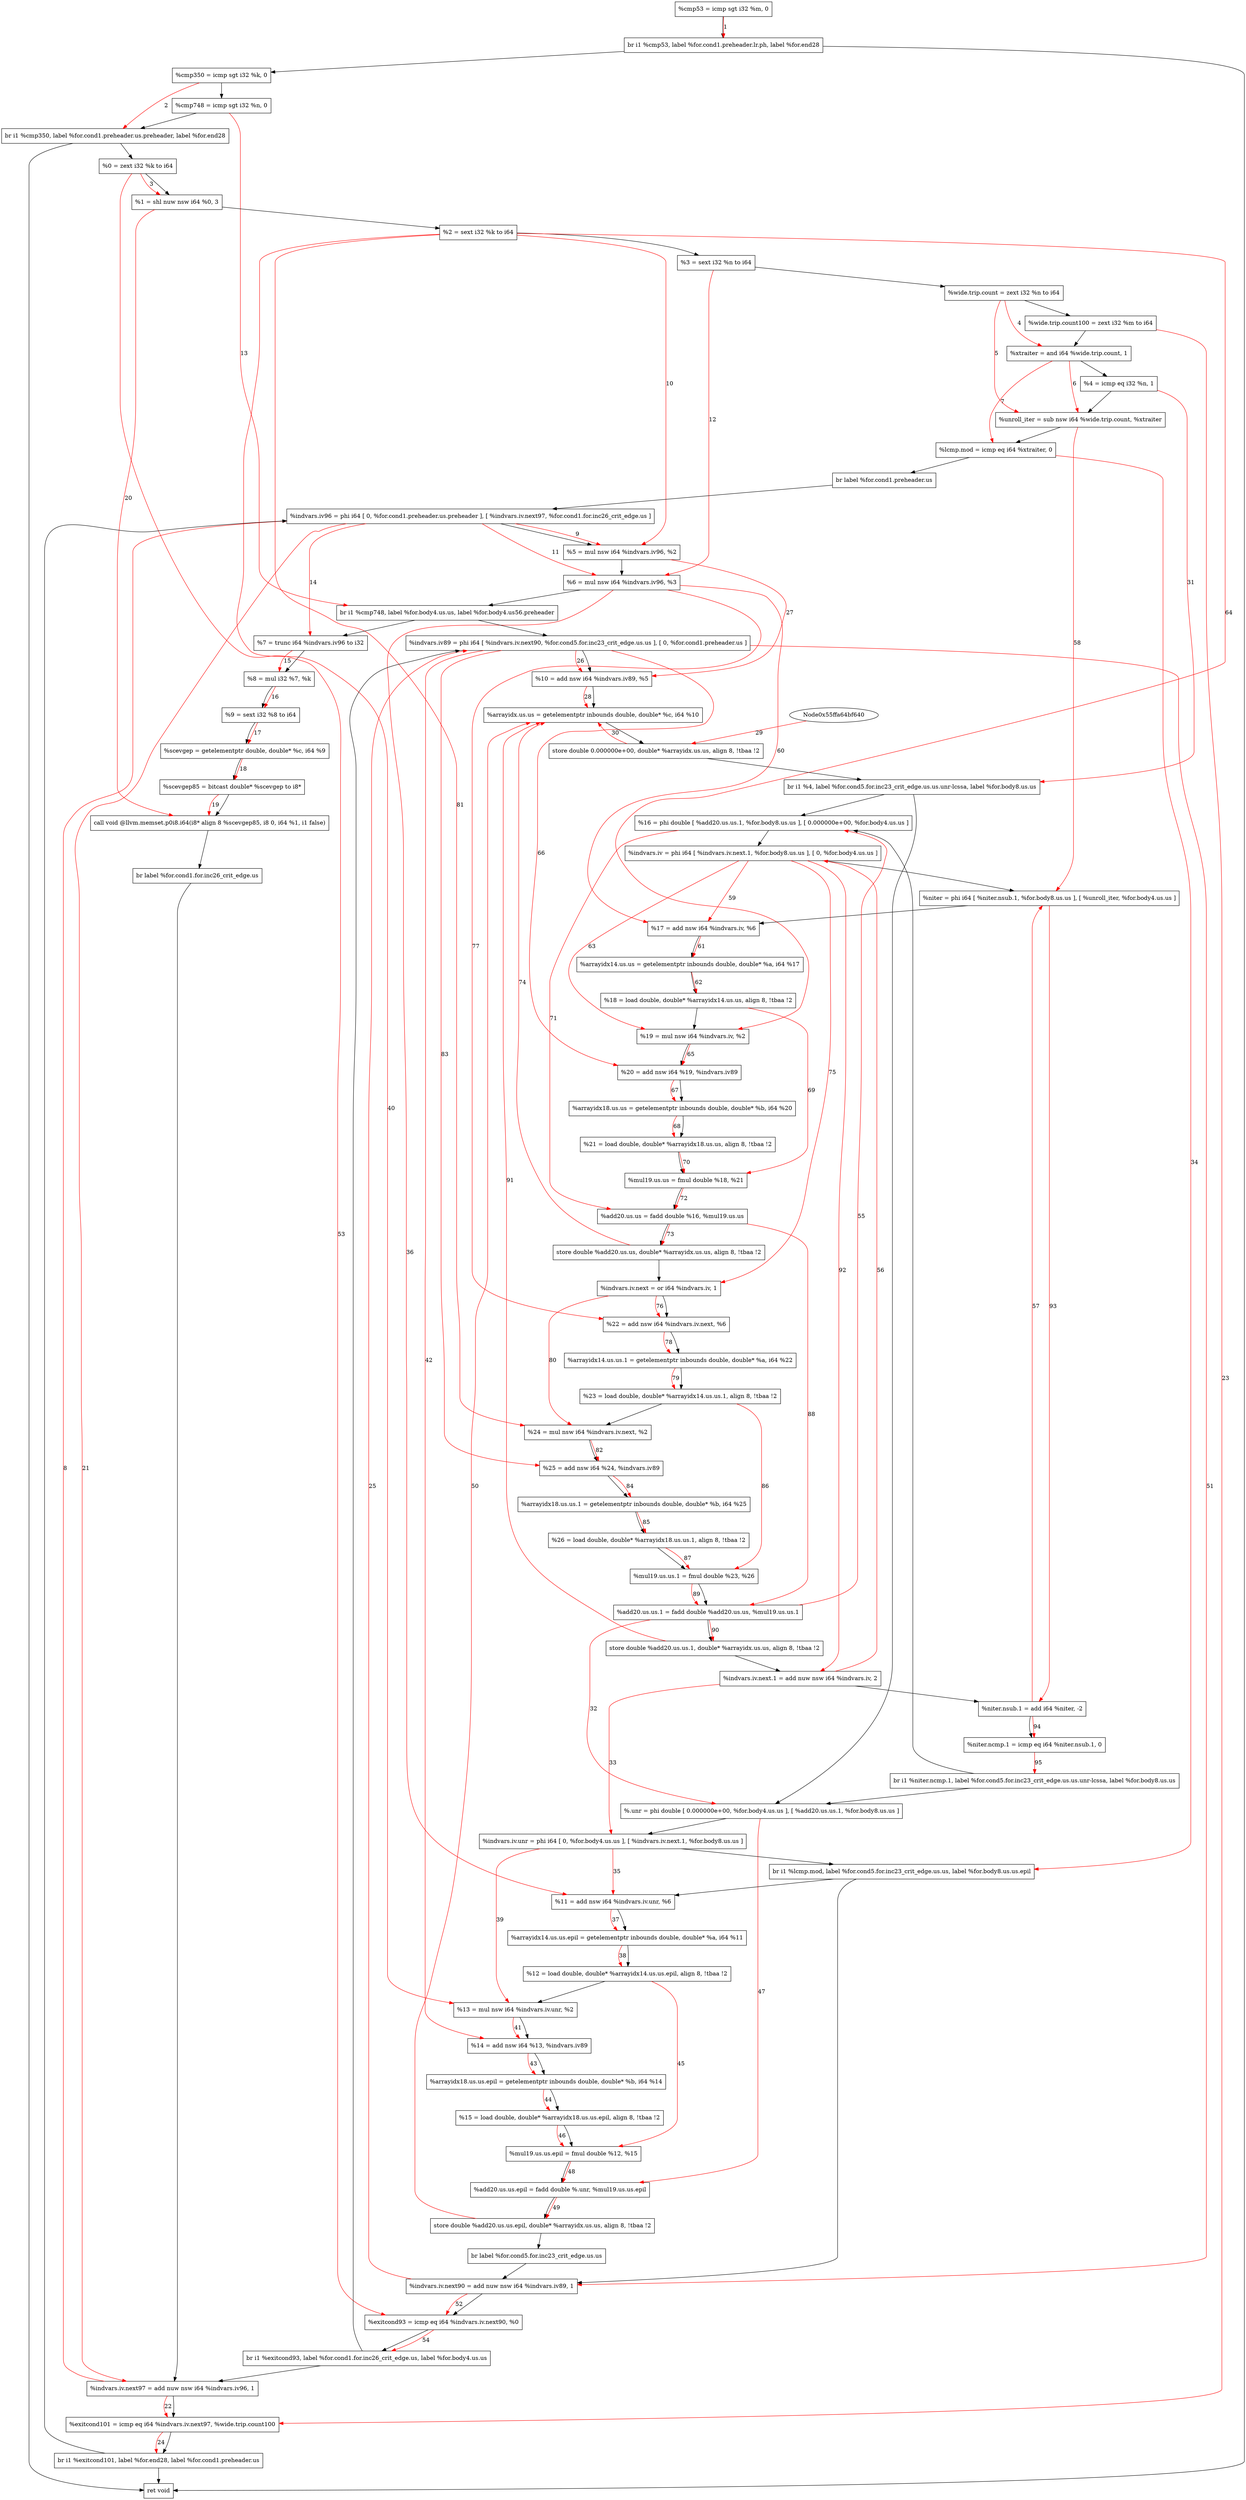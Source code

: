 digraph "CDFG for'func' function" {
	Node0x55ffa64bcda0[shape=record, label="  %cmp53 = icmp sgt i32 %m, 0"]
	Node0x55ffa6446c98[shape=record, label="  br i1 %cmp53, label %for.cond1.preheader.lr.ph, label %for.end28"]
	Node0x55ffa64bd030[shape=record, label="  %cmp350 = icmp sgt i32 %k, 0"]
	Node0x55ffa64bd0c0[shape=record, label="  %cmp748 = icmp sgt i32 %n, 0"]
	Node0x55ffa6446db8[shape=record, label="  br i1 %cmp350, label %for.cond1.preheader.us.preheader, label %for.end28"]
	Node0x55ffa64bc6e8[shape=record, label="  %0 = zext i32 %k to i64"]
	Node0x55ffa64bd3a0[shape=record, label="  %1 = shl nuw nsw i64 %0, 3"]
	Node0x55ffa64bd418[shape=record, label="  %2 = sext i32 %k to i64"]
	Node0x55ffa64bd478[shape=record, label="  %3 = sext i32 %n to i64"]
	Node0x55ffa64bd4d8[shape=record, label="  %wide.trip.count = zext i32 %n to i64"]
	Node0x55ffa64bd598[shape=record, label="  %wide.trip.count100 = zext i32 %m to i64"]
	Node0x55ffa64bd670[shape=record, label="  %xtraiter = and i64 %wide.trip.count, 1"]
	Node0x55ffa64bd740[shape=record, label="  %4 = icmp eq i32 %n, 1"]
	Node0x55ffa64bd800[shape=record, label="  %unroll_iter = sub nsw i64 %wide.trip.count, %xtraiter"]
	Node0x55ffa64bd8a0[shape=record, label="  %lcmp.mod = icmp eq i64 %xtraiter, 0"]
	Node0x55ffa64bda38[shape=record, label="  br label %for.cond1.preheader.us"]
	Node0x55ffa64bdbd8[shape=record, label="  %indvars.iv96 = phi i64 [ 0, %for.cond1.preheader.us.preheader ], [ %indvars.iv.next97, %for.cond1.for.inc26_crit_edge.us ]"]
	Node0x55ffa64bdca0[shape=record, label="  %5 = mul nsw i64 %indvars.iv96, %2"]
	Node0x55ffa64bdd10[shape=record, label="  %6 = mul nsw i64 %indvars.iv96, %3"]
	Node0x55ffa6452228[shape=record, label="  br i1 %cmp748, label %for.body4.us.us, label %for.body4.us56.preheader"]
	Node0x55ffa64bdf08[shape=record, label="  %7 = trunc i64 %indvars.iv96 to i32"]
	Node0x55ffa64bdfb0[shape=record, label="  %8 = mul i32 %7, %k"]
	Node0x55ffa64be008[shape=record, label="  %9 = sext i32 %8 to i64"]
	Node0x55ffa64be080[shape=record, label="  %scevgep = getelementptr double, double* %c, i64 %9"]
	Node0x55ffa64be0e8[shape=record, label="  %scevgep85 = bitcast double* %scevgep to i8*"]
	Node0x55ffa64be818[shape=record, label="  call void @llvm.memset.p0i8.i64(i8* align 8 %scevgep85, i8 0, i64 %1, i1 false)"]
	Node0x55ffa64be8b8[shape=record, label="  br label %for.cond1.for.inc26_crit_edge.us"]
	Node0x55ffa64be930[shape=record, label="  %indvars.iv.next97 = add nuw nsw i64 %indvars.iv96, 1"]
	Node0x55ffa64be9a0[shape=record, label="  %exitcond101 = icmp eq i64 %indvars.iv.next97, %wide.trip.count100"]
	Node0x55ffa6452588[shape=record, label="  br i1 %exitcond101, label %for.end28, label %for.cond1.preheader.us"]
	Node0x55ffa64beaa8[shape=record, label="  %indvars.iv89 = phi i64 [ %indvars.iv.next90, %for.cond5.for.inc23_crit_edge.us.us ], [ 0, %for.cond1.preheader.us ]"]
	Node0x55ffa64beb70[shape=record, label="  %10 = add nsw i64 %indvars.iv89, %5"]
	Node0x55ffa64bebe0[shape=record, label="  %arrayidx.us.us = getelementptr inbounds double, double* %c, i64 %10"]
	Node0x55ffa64bf6b0[shape=record, label="  store double 0.000000e+00, double* %arrayidx.us.us, align 8, !tbaa !2"]
	Node0x55ffa64c0888[shape=record, label="  br i1 %4, label %for.cond5.for.inc23_crit_edge.us.us.unr-lcssa, label %for.body8.us.us"]
	Node0x55ffa64c11b8[shape=record, label="  %.unr = phi double [ 0.000000e+00, %for.body4.us.us ], [ %add20.us.us.1, %for.body8.us.us ]"]
	Node0x55ffa64c1358[shape=record, label="  %indvars.iv.unr = phi i64 [ 0, %for.body4.us.us ], [ %indvars.iv.next.1, %for.body8.us.us ]"]
	Node0x55ffa64c1568[shape=record, label="  br i1 %lcmp.mod, label %for.cond5.for.inc23_crit_edge.us.us, label %for.body8.us.us.epil"]
	Node0x55ffa64c1610[shape=record, label="  %11 = add nsw i64 %indvars.iv.unr, %6"]
	Node0x55ffa64c1680[shape=record, label="  %arrayidx14.us.us.epil = getelementptr inbounds double, double* %a, i64 %11"]
	Node0x55ffa64c14b8[shape=record, label="  %12 = load double, double* %arrayidx14.us.us.epil, align 8, !tbaa !2"]
	Node0x55ffa64c1da0[shape=record, label="  %13 = mul nsw i64 %indvars.iv.unr, %2"]
	Node0x55ffa64c1e10[shape=record, label="  %14 = add nsw i64 %13, %indvars.iv89"]
	Node0x55ffa64c1e80[shape=record, label="  %arrayidx18.us.us.epil = getelementptr inbounds double, double* %b, i64 %14"]
	Node0x55ffa64c1f18[shape=record, label="  %15 = load double, double* %arrayidx18.us.us.epil, align 8, !tbaa !2"]
	Node0x55ffa64c1f90[shape=record, label="  %mul19.us.us.epil = fmul double %12, %15"]
	Node0x55ffa64c2030[shape=record, label="  %add20.us.us.epil = fadd double %.unr, %mul19.us.us.epil"]
	Node0x55ffa64c20d0[shape=record, label="  store double %add20.us.us.epil, double* %arrayidx.us.us, align 8, !tbaa !2"]
	Node0x55ffa64c2138[shape=record, label="  br label %for.cond5.for.inc23_crit_edge.us.us"]
	Node0x55ffa64c21b0[shape=record, label="  %indvars.iv.next90 = add nuw nsw i64 %indvars.iv89, 1"]
	Node0x55ffa64c2220[shape=record, label="  %exitcond93 = icmp eq i64 %indvars.iv.next90, %0"]
	Node0x55ffa64c22a8[shape=record, label="  br i1 %exitcond93, label %for.cond1.for.inc26_crit_edge.us, label %for.body4.us.us"]
	Node0x55ffa64c22f8[shape=record, label="  %16 = phi double [ %add20.us.us.1, %for.body8.us.us ], [ 0.000000e+00, %for.body4.us.us ]"]
	Node0x55ffa64c2398[shape=record, label="  %indvars.iv = phi i64 [ %indvars.iv.next.1, %for.body8.us.us ], [ 0, %for.body4.us.us ]"]
	Node0x55ffa64c2438[shape=record, label="  %niter = phi i64 [ %niter.nsub.1, %for.body8.us.us ], [ %unroll_iter, %for.body4.us.us ]"]
	Node0x55ffa64c2500[shape=record, label="  %17 = add nsw i64 %indvars.iv, %6"]
	Node0x55ffa64c2570[shape=record, label="  %arrayidx14.us.us = getelementptr inbounds double, double* %a, i64 %17"]
	Node0x55ffa64bdde8[shape=record, label="  %18 = load double, double* %arrayidx14.us.us, align 8, !tbaa !2"]
	Node0x55ffa64c2650[shape=record, label="  %19 = mul nsw i64 %indvars.iv, %2"]
	Node0x55ffa64c26c0[shape=record, label="  %20 = add nsw i64 %19, %indvars.iv89"]
	Node0x55ffa64c2730[shape=record, label="  %arrayidx18.us.us = getelementptr inbounds double, double* %b, i64 %20"]
	Node0x55ffa64bd9d8[shape=record, label="  %21 = load double, double* %arrayidx18.us.us, align 8, !tbaa !2"]
	Node0x55ffa64c27e0[shape=record, label="  %mul19.us.us = fmul double %18, %21"]
	Node0x55ffa64c2850[shape=record, label="  %add20.us.us = fadd double %16, %mul19.us.us"]
	Node0x55ffa64c28c0[shape=record, label="  store double %add20.us.us, double* %arrayidx.us.us, align 8, !tbaa !2"]
	Node0x55ffa64c2940[shape=record, label="  %indvars.iv.next = or i64 %indvars.iv, 1"]
	Node0x55ffa64c2a10[shape=record, label="  %22 = add nsw i64 %indvars.iv.next, %6"]
	Node0x55ffa64c2a80[shape=record, label="  %arrayidx14.us.us.1 = getelementptr inbounds double, double* %a, i64 %22"]
	Node0x55ffa64c3168[shape=record, label="  %23 = load double, double* %arrayidx14.us.us.1, align 8, !tbaa !2"]
	Node0x55ffa64c31e0[shape=record, label="  %24 = mul nsw i64 %indvars.iv.next, %2"]
	Node0x55ffa64c3250[shape=record, label="  %25 = add nsw i64 %24, %indvars.iv89"]
	Node0x55ffa64c32c0[shape=record, label="  %arrayidx18.us.us.1 = getelementptr inbounds double, double* %b, i64 %25"]
	Node0x55ffa64c3358[shape=record, label="  %26 = load double, double* %arrayidx18.us.us.1, align 8, !tbaa !2"]
	Node0x55ffa64c33d0[shape=record, label="  %mul19.us.us.1 = fmul double %23, %26"]
	Node0x55ffa64c3440[shape=record, label="  %add20.us.us.1 = fadd double %add20.us.us, %mul19.us.us.1"]
	Node0x55ffa64c34b0[shape=record, label="  store double %add20.us.us.1, double* %arrayidx.us.us, align 8, !tbaa !2"]
	Node0x55ffa64c3530[shape=record, label="  %indvars.iv.next.1 = add nuw nsw i64 %indvars.iv, 2"]
	Node0x55ffa64c35a0[shape=record, label="  %niter.nsub.1 = add i64 %niter, -2"]
	Node0x55ffa64c3610[shape=record, label="  %niter.ncmp.1 = icmp eq i64 %niter.nsub.1, 0"]
	Node0x55ffa6452348[shape=record, label="  br i1 %niter.ncmp.1, label %for.cond5.for.inc23_crit_edge.us.us.unr-lcssa, label %for.body8.us.us"]
	Node0x55ffa64c0640[shape=record, label="  ret void"]
	Node0x55ffa64bcda0 -> Node0x55ffa6446c98
	Node0x55ffa6446c98 -> Node0x55ffa64bd030
	Node0x55ffa6446c98 -> Node0x55ffa64c0640
	Node0x55ffa64bd030 -> Node0x55ffa64bd0c0
	Node0x55ffa64bd0c0 -> Node0x55ffa6446db8
	Node0x55ffa6446db8 -> Node0x55ffa64bc6e8
	Node0x55ffa6446db8 -> Node0x55ffa64c0640
	Node0x55ffa64bc6e8 -> Node0x55ffa64bd3a0
	Node0x55ffa64bd3a0 -> Node0x55ffa64bd418
	Node0x55ffa64bd418 -> Node0x55ffa64bd478
	Node0x55ffa64bd478 -> Node0x55ffa64bd4d8
	Node0x55ffa64bd4d8 -> Node0x55ffa64bd598
	Node0x55ffa64bd598 -> Node0x55ffa64bd670
	Node0x55ffa64bd670 -> Node0x55ffa64bd740
	Node0x55ffa64bd740 -> Node0x55ffa64bd800
	Node0x55ffa64bd800 -> Node0x55ffa64bd8a0
	Node0x55ffa64bd8a0 -> Node0x55ffa64bda38
	Node0x55ffa64bda38 -> Node0x55ffa64bdbd8
	Node0x55ffa64bdbd8 -> Node0x55ffa64bdca0
	Node0x55ffa64bdca0 -> Node0x55ffa64bdd10
	Node0x55ffa64bdd10 -> Node0x55ffa6452228
	Node0x55ffa6452228 -> Node0x55ffa64beaa8
	Node0x55ffa6452228 -> Node0x55ffa64bdf08
	Node0x55ffa64bdf08 -> Node0x55ffa64bdfb0
	Node0x55ffa64bdfb0 -> Node0x55ffa64be008
	Node0x55ffa64be008 -> Node0x55ffa64be080
	Node0x55ffa64be080 -> Node0x55ffa64be0e8
	Node0x55ffa64be0e8 -> Node0x55ffa64be818
	Node0x55ffa64be818 -> Node0x55ffa64be8b8
	Node0x55ffa64be8b8 -> Node0x55ffa64be930
	Node0x55ffa64be930 -> Node0x55ffa64be9a0
	Node0x55ffa64be9a0 -> Node0x55ffa6452588
	Node0x55ffa6452588 -> Node0x55ffa64c0640
	Node0x55ffa6452588 -> Node0x55ffa64bdbd8
	Node0x55ffa64beaa8 -> Node0x55ffa64beb70
	Node0x55ffa64beb70 -> Node0x55ffa64bebe0
	Node0x55ffa64bebe0 -> Node0x55ffa64bf6b0
	Node0x55ffa64bf6b0 -> Node0x55ffa64c0888
	Node0x55ffa64c0888 -> Node0x55ffa64c11b8
	Node0x55ffa64c0888 -> Node0x55ffa64c22f8
	Node0x55ffa64c11b8 -> Node0x55ffa64c1358
	Node0x55ffa64c1358 -> Node0x55ffa64c1568
	Node0x55ffa64c1568 -> Node0x55ffa64c21b0
	Node0x55ffa64c1568 -> Node0x55ffa64c1610
	Node0x55ffa64c1610 -> Node0x55ffa64c1680
	Node0x55ffa64c1680 -> Node0x55ffa64c14b8
	Node0x55ffa64c14b8 -> Node0x55ffa64c1da0
	Node0x55ffa64c1da0 -> Node0x55ffa64c1e10
	Node0x55ffa64c1e10 -> Node0x55ffa64c1e80
	Node0x55ffa64c1e80 -> Node0x55ffa64c1f18
	Node0x55ffa64c1f18 -> Node0x55ffa64c1f90
	Node0x55ffa64c1f90 -> Node0x55ffa64c2030
	Node0x55ffa64c2030 -> Node0x55ffa64c20d0
	Node0x55ffa64c20d0 -> Node0x55ffa64c2138
	Node0x55ffa64c2138 -> Node0x55ffa64c21b0
	Node0x55ffa64c21b0 -> Node0x55ffa64c2220
	Node0x55ffa64c2220 -> Node0x55ffa64c22a8
	Node0x55ffa64c22a8 -> Node0x55ffa64be930
	Node0x55ffa64c22a8 -> Node0x55ffa64beaa8
	Node0x55ffa64c22f8 -> Node0x55ffa64c2398
	Node0x55ffa64c2398 -> Node0x55ffa64c2438
	Node0x55ffa64c2438 -> Node0x55ffa64c2500
	Node0x55ffa64c2500 -> Node0x55ffa64c2570
	Node0x55ffa64c2570 -> Node0x55ffa64bdde8
	Node0x55ffa64bdde8 -> Node0x55ffa64c2650
	Node0x55ffa64c2650 -> Node0x55ffa64c26c0
	Node0x55ffa64c26c0 -> Node0x55ffa64c2730
	Node0x55ffa64c2730 -> Node0x55ffa64bd9d8
	Node0x55ffa64bd9d8 -> Node0x55ffa64c27e0
	Node0x55ffa64c27e0 -> Node0x55ffa64c2850
	Node0x55ffa64c2850 -> Node0x55ffa64c28c0
	Node0x55ffa64c28c0 -> Node0x55ffa64c2940
	Node0x55ffa64c2940 -> Node0x55ffa64c2a10
	Node0x55ffa64c2a10 -> Node0x55ffa64c2a80
	Node0x55ffa64c2a80 -> Node0x55ffa64c3168
	Node0x55ffa64c3168 -> Node0x55ffa64c31e0
	Node0x55ffa64c31e0 -> Node0x55ffa64c3250
	Node0x55ffa64c3250 -> Node0x55ffa64c32c0
	Node0x55ffa64c32c0 -> Node0x55ffa64c3358
	Node0x55ffa64c3358 -> Node0x55ffa64c33d0
	Node0x55ffa64c33d0 -> Node0x55ffa64c3440
	Node0x55ffa64c3440 -> Node0x55ffa64c34b0
	Node0x55ffa64c34b0 -> Node0x55ffa64c3530
	Node0x55ffa64c3530 -> Node0x55ffa64c35a0
	Node0x55ffa64c35a0 -> Node0x55ffa64c3610
	Node0x55ffa64c3610 -> Node0x55ffa6452348
	Node0x55ffa6452348 -> Node0x55ffa64c11b8
	Node0x55ffa6452348 -> Node0x55ffa64c22f8
edge [color=red]
	Node0x55ffa64bcda0 -> Node0x55ffa6446c98[label="1"]
	Node0x55ffa64bd030 -> Node0x55ffa6446db8[label="2"]
	Node0x55ffa64bc6e8 -> Node0x55ffa64bd3a0[label="3"]
	Node0x55ffa64bd4d8 -> Node0x55ffa64bd670[label="4"]
	Node0x55ffa64bd4d8 -> Node0x55ffa64bd800[label="5"]
	Node0x55ffa64bd670 -> Node0x55ffa64bd800[label="6"]
	Node0x55ffa64bd670 -> Node0x55ffa64bd8a0[label="7"]
	Node0x55ffa64be930 -> Node0x55ffa64bdbd8[label="8"]
	Node0x55ffa64bdbd8 -> Node0x55ffa64bdca0[label="9"]
	Node0x55ffa64bd418 -> Node0x55ffa64bdca0[label="10"]
	Node0x55ffa64bdbd8 -> Node0x55ffa64bdd10[label="11"]
	Node0x55ffa64bd478 -> Node0x55ffa64bdd10[label="12"]
	Node0x55ffa64bd0c0 -> Node0x55ffa6452228[label="13"]
	Node0x55ffa64bdbd8 -> Node0x55ffa64bdf08[label="14"]
	Node0x55ffa64bdf08 -> Node0x55ffa64bdfb0[label="15"]
	Node0x55ffa64bdfb0 -> Node0x55ffa64be008[label="16"]
	Node0x55ffa64be008 -> Node0x55ffa64be080[label="17"]
	Node0x55ffa64be080 -> Node0x55ffa64be0e8[label="18"]
	Node0x55ffa64be0e8 -> Node0x55ffa64be818[label="19"]
	Node0x55ffa64bd3a0 -> Node0x55ffa64be818[label="20"]
	Node0x55ffa64bdbd8 -> Node0x55ffa64be930[label="21"]
	Node0x55ffa64be930 -> Node0x55ffa64be9a0[label="22"]
	Node0x55ffa64bd598 -> Node0x55ffa64be9a0[label="23"]
	Node0x55ffa64be9a0 -> Node0x55ffa6452588[label="24"]
	Node0x55ffa64c21b0 -> Node0x55ffa64beaa8[label="25"]
	Node0x55ffa64beaa8 -> Node0x55ffa64beb70[label="26"]
	Node0x55ffa64bdca0 -> Node0x55ffa64beb70[label="27"]
	Node0x55ffa64beb70 -> Node0x55ffa64bebe0[label="28"]
	Node0x55ffa64bf640 -> Node0x55ffa64bf6b0[label="29"]
	Node0x55ffa64bf6b0 -> Node0x55ffa64bebe0[label="30"]
	Node0x55ffa64bd740 -> Node0x55ffa64c0888[label="31"]
	Node0x55ffa64c3440 -> Node0x55ffa64c11b8[label="32"]
	Node0x55ffa64c3530 -> Node0x55ffa64c1358[label="33"]
	Node0x55ffa64bd8a0 -> Node0x55ffa64c1568[label="34"]
	Node0x55ffa64c1358 -> Node0x55ffa64c1610[label="35"]
	Node0x55ffa64bdd10 -> Node0x55ffa64c1610[label="36"]
	Node0x55ffa64c1610 -> Node0x55ffa64c1680[label="37"]
	Node0x55ffa64c1680 -> Node0x55ffa64c14b8[label="38"]
	Node0x55ffa64c1358 -> Node0x55ffa64c1da0[label="39"]
	Node0x55ffa64bd418 -> Node0x55ffa64c1da0[label="40"]
	Node0x55ffa64c1da0 -> Node0x55ffa64c1e10[label="41"]
	Node0x55ffa64beaa8 -> Node0x55ffa64c1e10[label="42"]
	Node0x55ffa64c1e10 -> Node0x55ffa64c1e80[label="43"]
	Node0x55ffa64c1e80 -> Node0x55ffa64c1f18[label="44"]
	Node0x55ffa64c14b8 -> Node0x55ffa64c1f90[label="45"]
	Node0x55ffa64c1f18 -> Node0x55ffa64c1f90[label="46"]
	Node0x55ffa64c11b8 -> Node0x55ffa64c2030[label="47"]
	Node0x55ffa64c1f90 -> Node0x55ffa64c2030[label="48"]
	Node0x55ffa64c2030 -> Node0x55ffa64c20d0[label="49"]
	Node0x55ffa64c20d0 -> Node0x55ffa64bebe0[label="50"]
	Node0x55ffa64beaa8 -> Node0x55ffa64c21b0[label="51"]
	Node0x55ffa64c21b0 -> Node0x55ffa64c2220[label="52"]
	Node0x55ffa64bc6e8 -> Node0x55ffa64c2220[label="53"]
	Node0x55ffa64c2220 -> Node0x55ffa64c22a8[label="54"]
	Node0x55ffa64c3440 -> Node0x55ffa64c22f8[label="55"]
	Node0x55ffa64c3530 -> Node0x55ffa64c2398[label="56"]
	Node0x55ffa64c35a0 -> Node0x55ffa64c2438[label="57"]
	Node0x55ffa64bd800 -> Node0x55ffa64c2438[label="58"]
	Node0x55ffa64c2398 -> Node0x55ffa64c2500[label="59"]
	Node0x55ffa64bdd10 -> Node0x55ffa64c2500[label="60"]
	Node0x55ffa64c2500 -> Node0x55ffa64c2570[label="61"]
	Node0x55ffa64c2570 -> Node0x55ffa64bdde8[label="62"]
	Node0x55ffa64c2398 -> Node0x55ffa64c2650[label="63"]
	Node0x55ffa64bd418 -> Node0x55ffa64c2650[label="64"]
	Node0x55ffa64c2650 -> Node0x55ffa64c26c0[label="65"]
	Node0x55ffa64beaa8 -> Node0x55ffa64c26c0[label="66"]
	Node0x55ffa64c26c0 -> Node0x55ffa64c2730[label="67"]
	Node0x55ffa64c2730 -> Node0x55ffa64bd9d8[label="68"]
	Node0x55ffa64bdde8 -> Node0x55ffa64c27e0[label="69"]
	Node0x55ffa64bd9d8 -> Node0x55ffa64c27e0[label="70"]
	Node0x55ffa64c22f8 -> Node0x55ffa64c2850[label="71"]
	Node0x55ffa64c27e0 -> Node0x55ffa64c2850[label="72"]
	Node0x55ffa64c2850 -> Node0x55ffa64c28c0[label="73"]
	Node0x55ffa64c28c0 -> Node0x55ffa64bebe0[label="74"]
	Node0x55ffa64c2398 -> Node0x55ffa64c2940[label="75"]
	Node0x55ffa64c2940 -> Node0x55ffa64c2a10[label="76"]
	Node0x55ffa64bdd10 -> Node0x55ffa64c2a10[label="77"]
	Node0x55ffa64c2a10 -> Node0x55ffa64c2a80[label="78"]
	Node0x55ffa64c2a80 -> Node0x55ffa64c3168[label="79"]
	Node0x55ffa64c2940 -> Node0x55ffa64c31e0[label="80"]
	Node0x55ffa64bd418 -> Node0x55ffa64c31e0[label="81"]
	Node0x55ffa64c31e0 -> Node0x55ffa64c3250[label="82"]
	Node0x55ffa64beaa8 -> Node0x55ffa64c3250[label="83"]
	Node0x55ffa64c3250 -> Node0x55ffa64c32c0[label="84"]
	Node0x55ffa64c32c0 -> Node0x55ffa64c3358[label="85"]
	Node0x55ffa64c3168 -> Node0x55ffa64c33d0[label="86"]
	Node0x55ffa64c3358 -> Node0x55ffa64c33d0[label="87"]
	Node0x55ffa64c2850 -> Node0x55ffa64c3440[label="88"]
	Node0x55ffa64c33d0 -> Node0x55ffa64c3440[label="89"]
	Node0x55ffa64c3440 -> Node0x55ffa64c34b0[label="90"]
	Node0x55ffa64c34b0 -> Node0x55ffa64bebe0[label="91"]
	Node0x55ffa64c2398 -> Node0x55ffa64c3530[label="92"]
	Node0x55ffa64c2438 -> Node0x55ffa64c35a0[label="93"]
	Node0x55ffa64c35a0 -> Node0x55ffa64c3610[label="94"]
	Node0x55ffa64c3610 -> Node0x55ffa6452348[label="95"]
}
